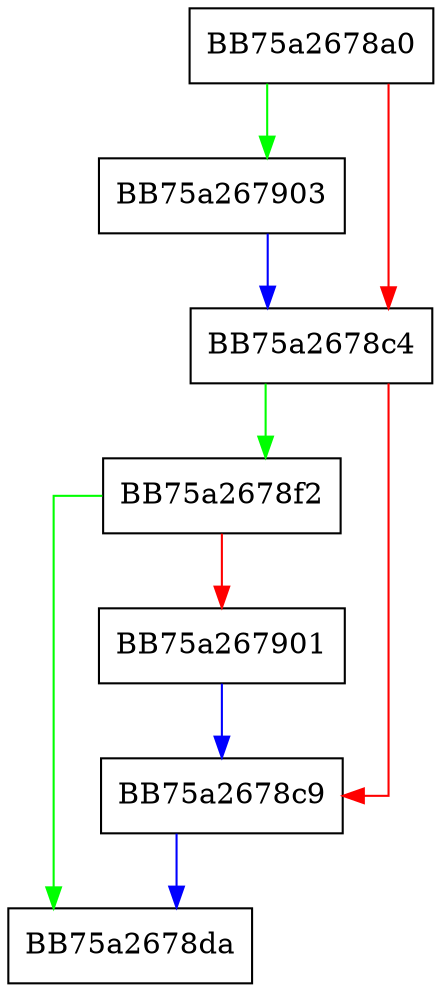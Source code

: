 digraph testbits {
  node [shape="box"];
  graph [splines=ortho];
  BB75a2678a0 -> BB75a267903 [color="green"];
  BB75a2678a0 -> BB75a2678c4 [color="red"];
  BB75a2678c4 -> BB75a2678f2 [color="green"];
  BB75a2678c4 -> BB75a2678c9 [color="red"];
  BB75a2678c9 -> BB75a2678da [color="blue"];
  BB75a2678f2 -> BB75a2678da [color="green"];
  BB75a2678f2 -> BB75a267901 [color="red"];
  BB75a267901 -> BB75a2678c9 [color="blue"];
  BB75a267903 -> BB75a2678c4 [color="blue"];
}